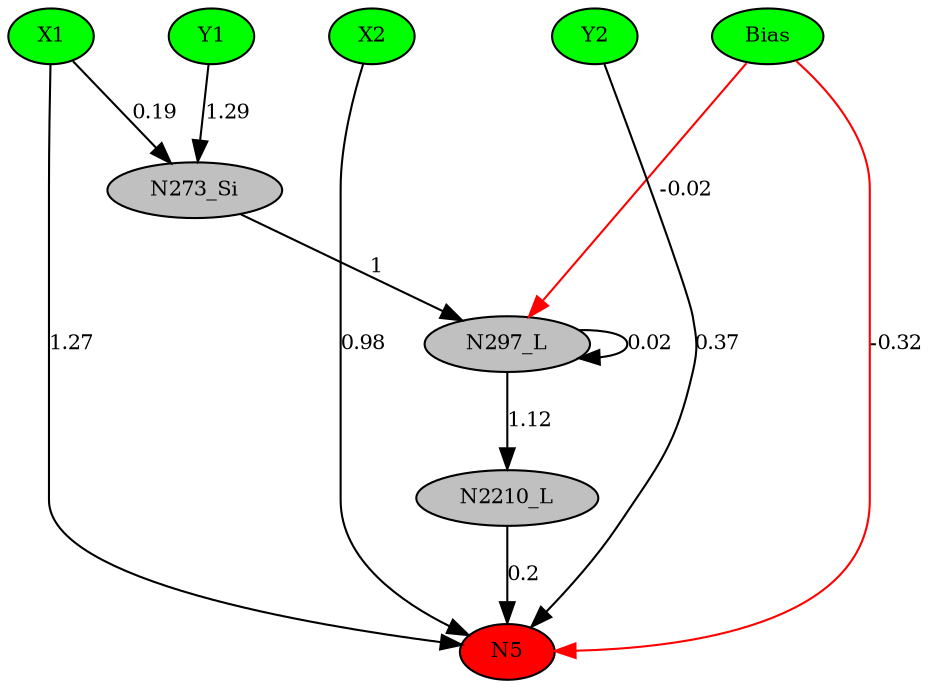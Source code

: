 digraph g { 
N0 [shape=ellipse, label=Bias,fontsize=10,height=0.1,width=0.1,style=filled,fillcolor=green]
N1[shape=ellipse label=X1,fontsize=10,height=0.1,width=0.1,style=filled,fillcolor=green]
N2[shape=ellipse label=Y1,fontsize=10,height=0.1,width=0.1,style=filled,fillcolor=green]
N3[shape=ellipse label=X2,fontsize=10,height=0.1,width=0.1,style=filled,fillcolor=green]
N4[shape=ellipse label=Y2,fontsize=10,height=0.1,width=0.1,style=filled,fillcolor=green]
N5[shape=ellipse,fontsize = 10, height = 0.1, width = 0.1, style = filled, fillcolor = red]
N273[shape=ellipse, label=N273_Si,fontsize=10,height=0.1,width=0.1,style=filled,fillcolor=gray]
N297[shape=ellipse, label=N297_L,fontsize=10,height=0.1,width=0.1,style=filled,fillcolor=gray]
N2210[shape=ellipse, label=N2210_L,fontsize=10,height=0.1,width=0.1,style=filled,fillcolor=gray]
N0 -> N5 [color=red] [arrowType=inv][ label=-0.32,fontsize=10]
N1 -> N5 [color=black] [ label=1.27,fontsize=10]
N3 -> N5 [color=black] [ label=0.98,fontsize=10]
N4 -> N5 [color=black] [ label=0.37,fontsize=10]
N2 -> N273 [color=black] [ label=1.29,fontsize=10]
N1 -> N273 [color=black] [ label=0.19,fontsize=10]
N273 -> N297 [color=black] [ label=1,fontsize=10]
N297 -> N297 [color=black] [ label=0.02,fontsize=10]
N0 -> N297 [color=red] [arrowType=inv][ label=-0.02,fontsize=10]
N297 -> N2210 [color=black] [ label=1.12,fontsize=10]
N2210 -> N5 [color=black] [ label=0.2,fontsize=10]
 { rank=same; 
N5
 } 
 { rank=same; 
N1 ->N2 ->N3 ->N4 ->N0 [style=invis]
 } 
}
